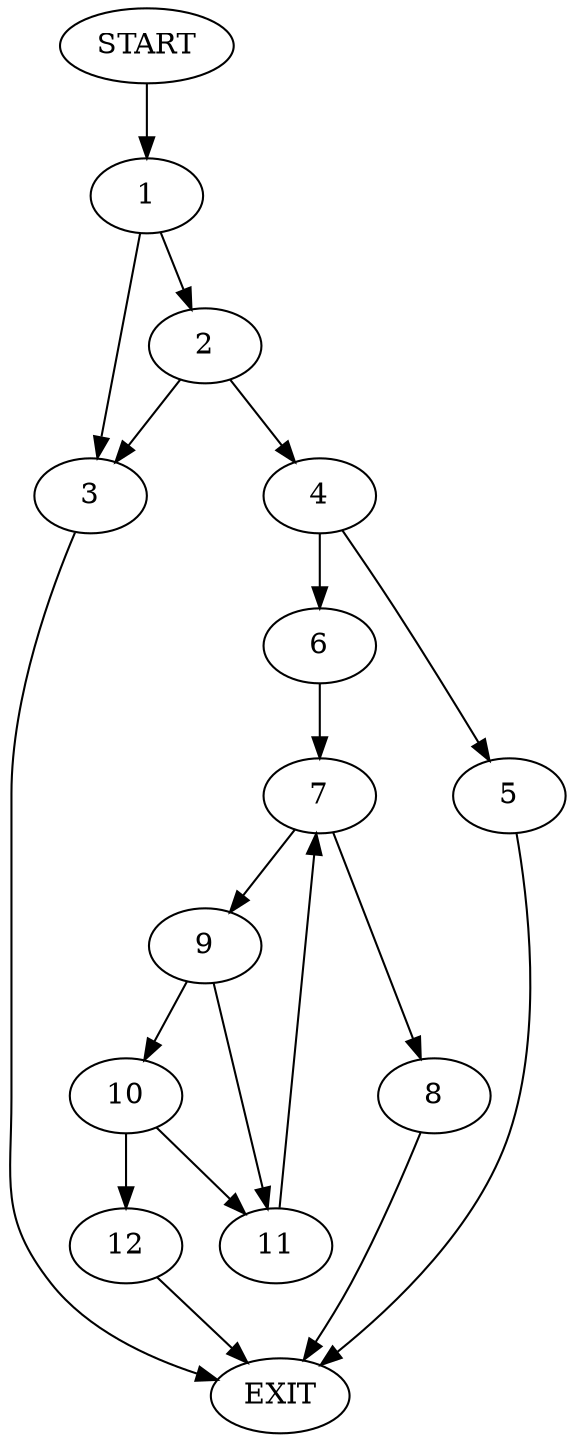 digraph {
0 [label="START"]
13 [label="EXIT"]
0 -> 1
1 -> 2
1 -> 3
2 -> 3
2 -> 4
3 -> 13
4 -> 5
4 -> 6
5 -> 13
6 -> 7
7 -> 8
7 -> 9
9 -> 10
9 -> 11
8 -> 13
11 -> 7
10 -> 12
10 -> 11
12 -> 13
}
